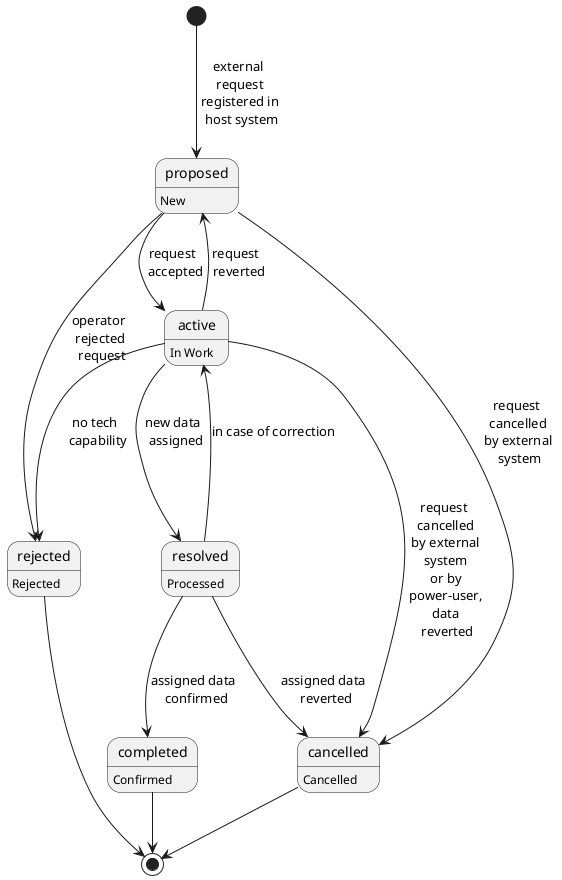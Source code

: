 State diagram

@startuml

[*]       --> proposed  : external \n request \n registered in \n host system
proposed  --> active    : request \n accepted
proposed  --> rejected  : operator \n rejected \n request
proposed  --> cancelled : request \n cancelled \n by external \n system
active    --> resolved  : new data \n assigned
active    --> proposed  : request \n reverted
active    --> cancelled : request \n cancelled \n by external \n system \n or by \n power-user, \n data \n reverted
active    --> rejected  : no tech \n capability
resolved  --> completed : assigned data \n confirmed
resolved  --> active    : in case of correction
resolved  --> cancelled : assigned data \n reverted
completed --> [*]
rejected  --> [*]
cancelled --> [*]

proposed  : New
active    : In Work
resolved  : Processed
completed : Confirmed
cancelled : Cancelled
rejected  : Rejected

@enduml
